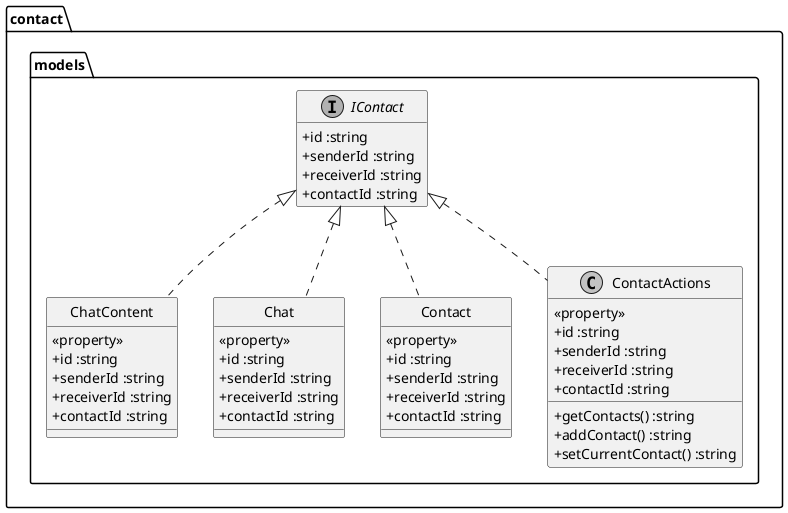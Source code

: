 @startuml

 skinparam monochrome true
 skinparam classAttributeIconSize 0
 top to bottom direction
package "contact.models"{
  
  interface "IContact" {
    + id :string
    + senderId :string
    + receiverId :string
    + contactId :string
  }
  hide IContact  methods

  
  
  
  class "ChatContent" {
  <<property>>
    + id :string
    + senderId :string
    + receiverId :string
    + contactId :string
}

hide ChatContent circle
show ChatContent fields

class "Chat" {
  <<property>>
    + id :string
    + senderId :string
    + receiverId :string
    + contactId :string
}

hide Chat circle
show Chat fields
  
  class "Contact" {
  <<property>>
    + id :string
    + senderId :string
    + receiverId :string
    + contactId :string
}

hide Contact circle
show Contact fields
  
  
class "ContactActions" {
  + getContacts() :string
  + addContact() :string
  + setCurrentContact() :string
  <<property>>
    + id :string
    + senderId :string
    + receiverId :string
    + contactId :string
}
  
  IContact <|.. ChatContent 
  IContact <|.. Chat
   IContact <|.. Contact
   IContact <|.. ContactActions

}


@enduml